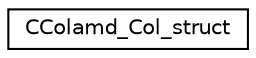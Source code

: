 digraph "Graphical Class Hierarchy"
{
 // INTERACTIVE_SVG=YES
  edge [fontname="Helvetica",fontsize="10",labelfontname="Helvetica",labelfontsize="10"];
  node [fontname="Helvetica",fontsize="10",shape=record];
  rankdir="LR";
  Node1 [label="CColamd_Col_struct",height=0.2,width=0.4,color="black", fillcolor="white", style="filled",URL="$struct_c_colamd___col__struct.html"];
}

